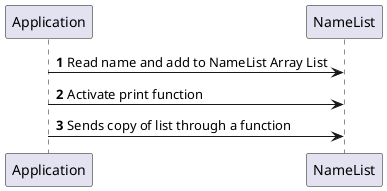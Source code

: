 @startuml
'https://plantuml.com/sequence-diagram

autonumber

Application -> NameList: Read name and add to NameList Array List
Application -> NameList: Activate print function
NameList <- Application: Sends copy of list through a function


@enduml